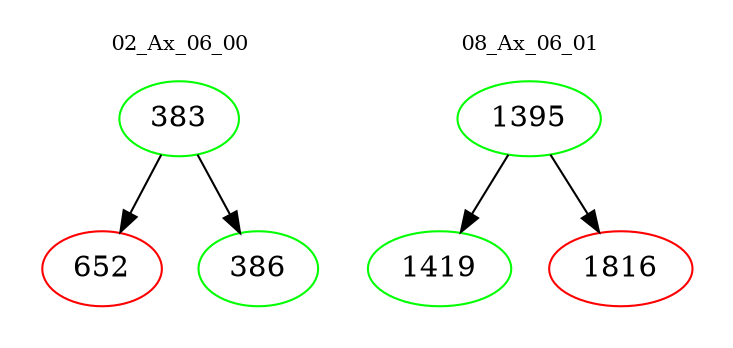 digraph{
subgraph cluster_0 {
color = white
label = "02_Ax_06_00";
fontsize=10;
T0_383 [label="383", color="green"]
T0_383 -> T0_652 [color="black"]
T0_652 [label="652", color="red"]
T0_383 -> T0_386 [color="black"]
T0_386 [label="386", color="green"]
}
subgraph cluster_1 {
color = white
label = "08_Ax_06_01";
fontsize=10;
T1_1395 [label="1395", color="green"]
T1_1395 -> T1_1419 [color="black"]
T1_1419 [label="1419", color="green"]
T1_1395 -> T1_1816 [color="black"]
T1_1816 [label="1816", color="red"]
}
}

